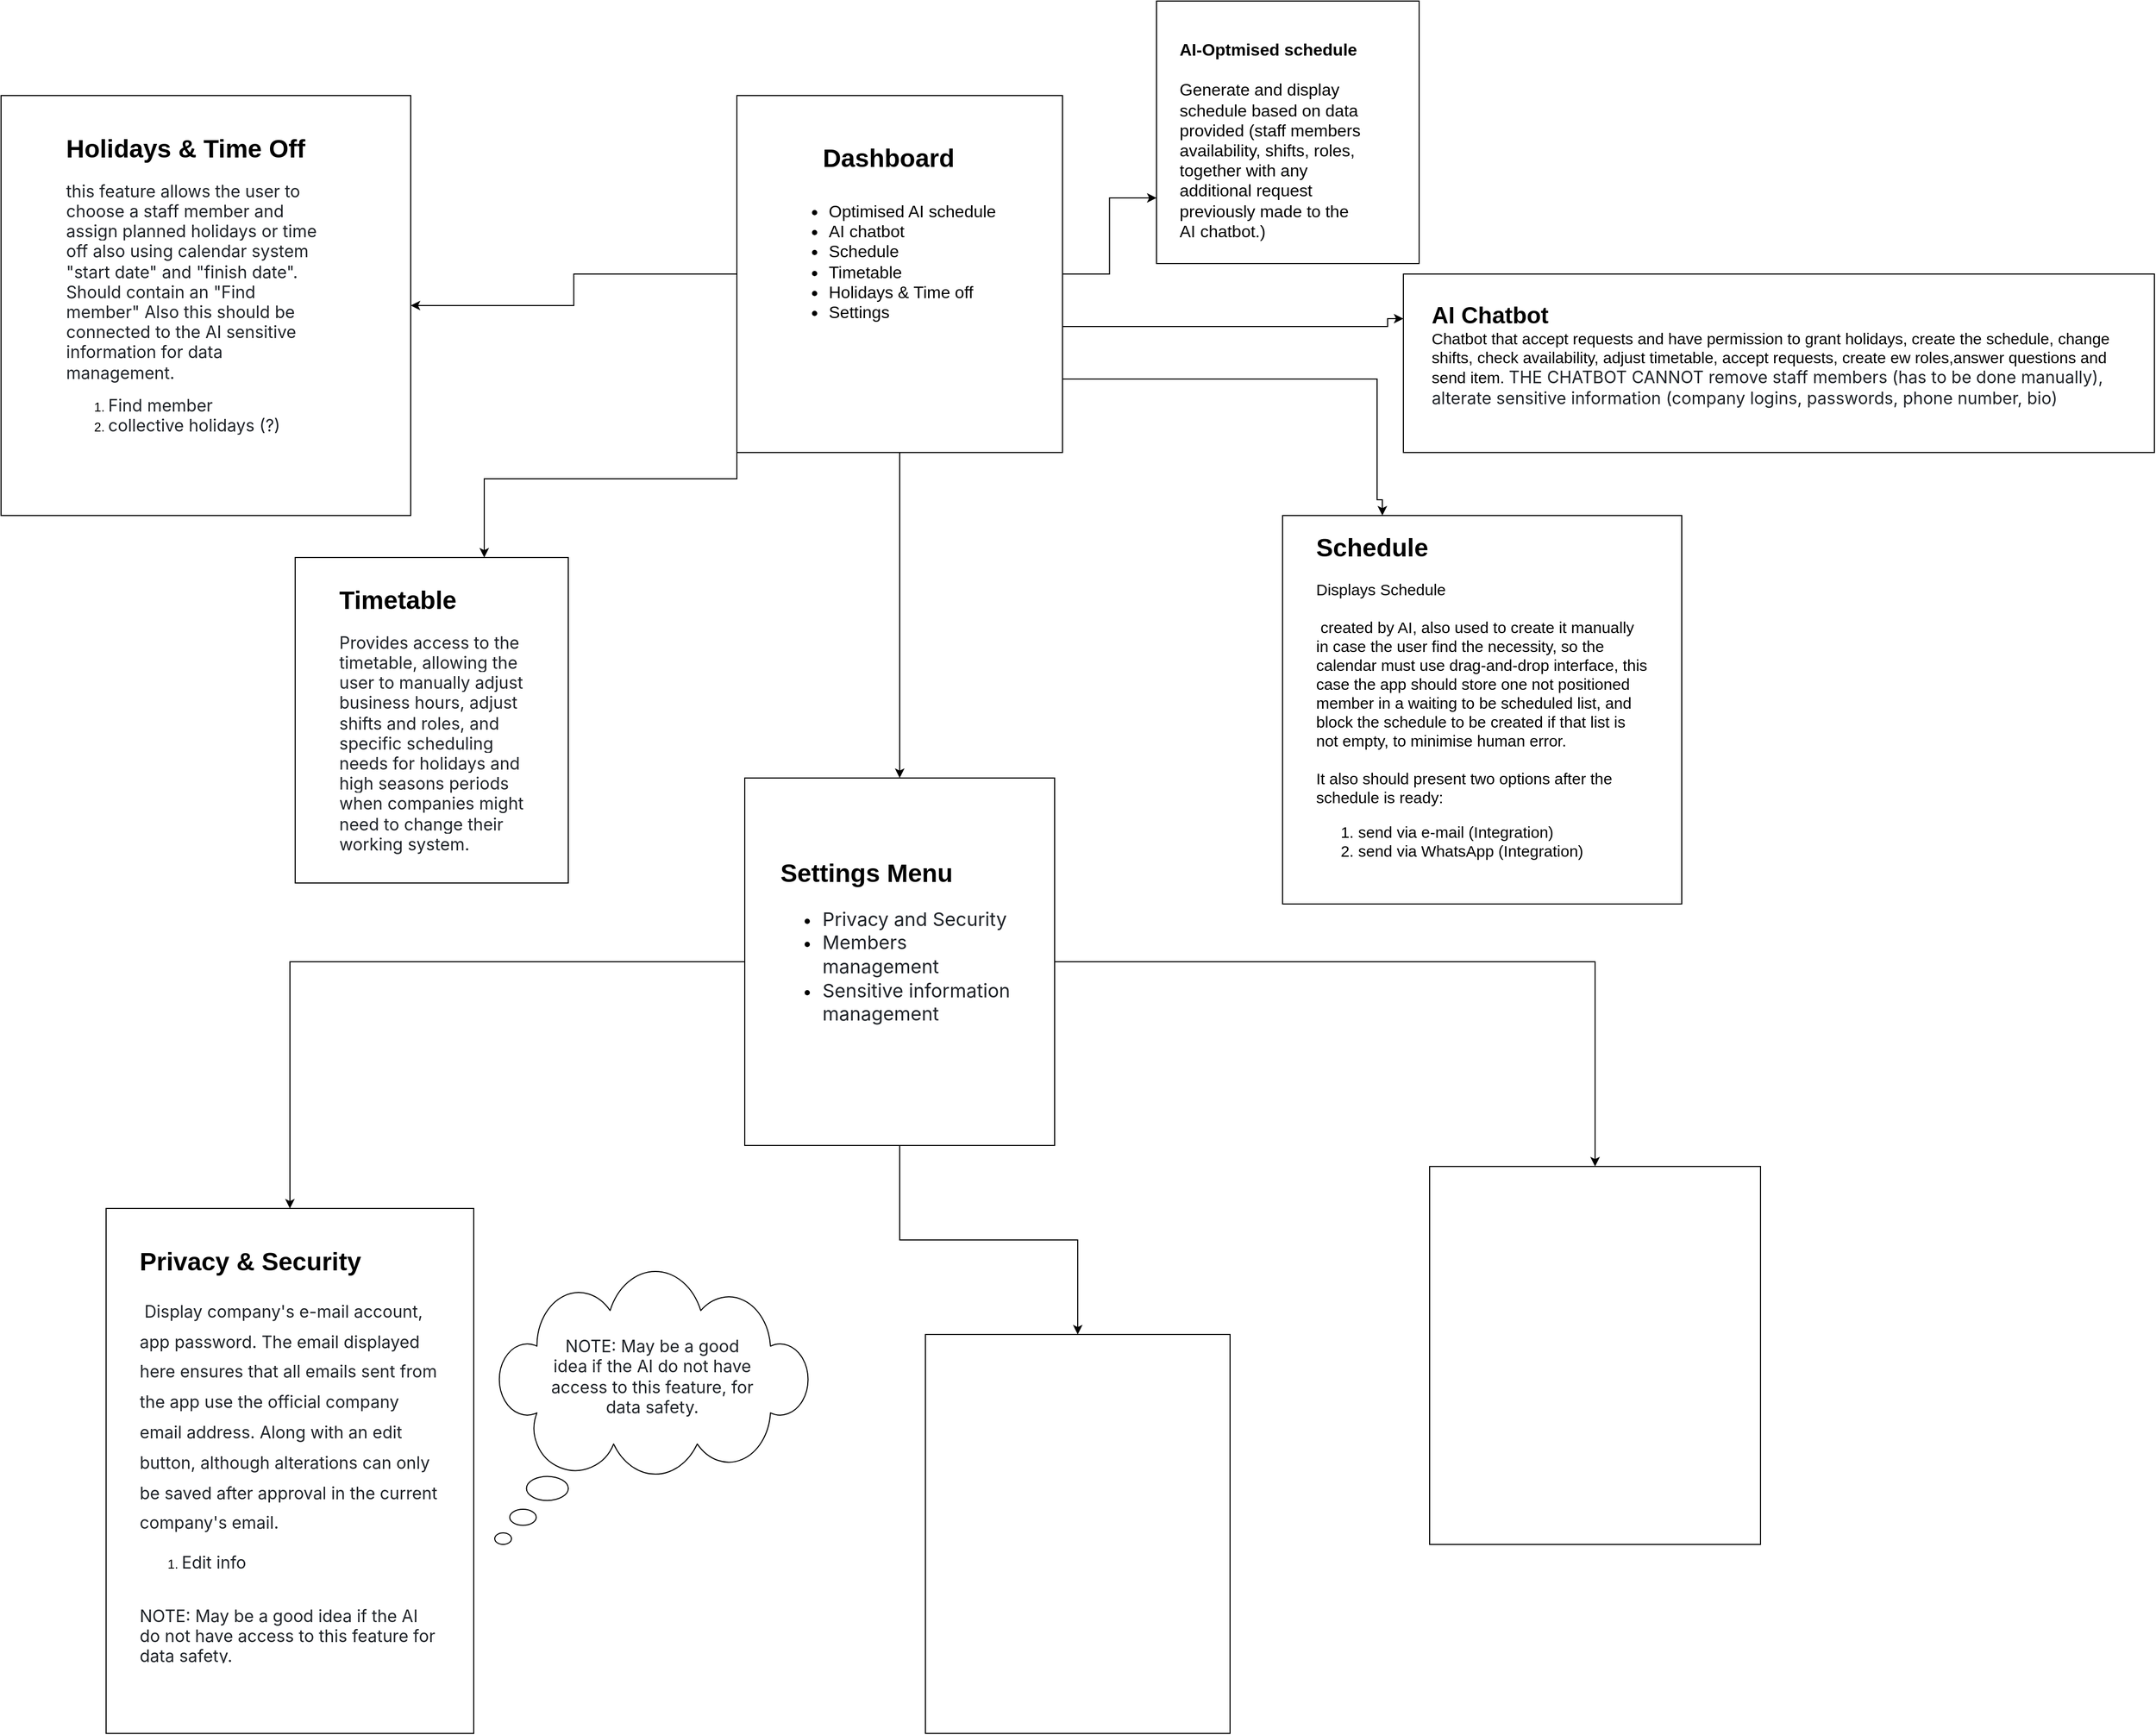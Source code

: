 <mxfile version="24.6.3" type="github">
  <diagram name="Page-1" id="hWc6c_K8vR9eIQ7MWBZz">
    <mxGraphModel dx="2815" dy="3368" grid="1" gridSize="10" guides="1" tooltips="1" connect="1" arrows="1" fold="1" page="1" pageScale="1" pageWidth="850" pageHeight="1100" math="0" shadow="0">
      <root>
        <mxCell id="0" />
        <mxCell id="1" parent="0" />
        <mxCell id="kdlszv8kuRYmDG17Q20z-28" style="edgeStyle=orthogonalEdgeStyle;rounded=0;orthogonalLoop=1;jettySize=auto;html=1;entryX=0;entryY=0.25;entryDx=0;entryDy=0;" edge="1" parent="1" source="kdlszv8kuRYmDG17Q20z-4" target="kdlszv8kuRYmDG17Q20z-23">
          <mxGeometry relative="1" as="geometry">
            <Array as="points">
              <mxPoint x="890" y="-1890" />
            </Array>
          </mxGeometry>
        </mxCell>
        <mxCell id="kdlszv8kuRYmDG17Q20z-30" style="edgeStyle=orthogonalEdgeStyle;rounded=0;orthogonalLoop=1;jettySize=auto;html=1;entryX=0;entryY=0.75;entryDx=0;entryDy=0;" edge="1" parent="1" source="kdlszv8kuRYmDG17Q20z-4" target="kdlszv8kuRYmDG17Q20z-18">
          <mxGeometry relative="1" as="geometry" />
        </mxCell>
        <mxCell id="kdlszv8kuRYmDG17Q20z-36" style="edgeStyle=orthogonalEdgeStyle;rounded=0;orthogonalLoop=1;jettySize=auto;html=1;exitX=1;exitY=0.75;exitDx=0;exitDy=0;entryX=0.25;entryY=0;entryDx=0;entryDy=0;" edge="1" parent="1" source="kdlszv8kuRYmDG17Q20z-4" target="kdlszv8kuRYmDG17Q20z-31">
          <mxGeometry relative="1" as="geometry">
            <Array as="points">
              <mxPoint x="540" y="-1840" />
              <mxPoint x="880" y="-1840" />
              <mxPoint x="880" y="-1725" />
              <mxPoint x="885" y="-1725" />
            </Array>
          </mxGeometry>
        </mxCell>
        <mxCell id="kdlszv8kuRYmDG17Q20z-45" style="edgeStyle=orthogonalEdgeStyle;rounded=0;orthogonalLoop=1;jettySize=auto;html=1;entryX=1;entryY=0.5;entryDx=0;entryDy=0;" edge="1" parent="1" source="kdlszv8kuRYmDG17Q20z-4" target="kdlszv8kuRYmDG17Q20z-37">
          <mxGeometry relative="1" as="geometry" />
        </mxCell>
        <mxCell id="kdlszv8kuRYmDG17Q20z-47" style="edgeStyle=orthogonalEdgeStyle;rounded=0;orthogonalLoop=1;jettySize=auto;html=1;exitX=0;exitY=1;exitDx=0;exitDy=0;" edge="1" parent="1" source="kdlszv8kuRYmDG17Q20z-4" target="kdlszv8kuRYmDG17Q20z-41">
          <mxGeometry relative="1" as="geometry">
            <Array as="points">
              <mxPoint x="270" y="-1745" />
              <mxPoint x="30" y="-1745" />
            </Array>
          </mxGeometry>
        </mxCell>
        <mxCell id="kdlszv8kuRYmDG17Q20z-48" style="edgeStyle=orthogonalEdgeStyle;rounded=0;orthogonalLoop=1;jettySize=auto;html=1;" edge="1" parent="1" source="kdlszv8kuRYmDG17Q20z-4" target="kdlszv8kuRYmDG17Q20z-42">
          <mxGeometry relative="1" as="geometry" />
        </mxCell>
        <mxCell id="kdlszv8kuRYmDG17Q20z-4" value="" style="rounded=0;whiteSpace=wrap;html=1;" vertex="1" parent="1">
          <mxGeometry x="270.5" y="-2110" width="310" height="340" as="geometry" />
        </mxCell>
        <mxCell id="kdlszv8kuRYmDG17Q20z-9" value="&lt;b&gt;&lt;font style=&quot;font-size: 24px;&quot;&gt;Dashboard&lt;/font&gt;&lt;/b&gt;" style="text;html=1;align=center;verticalAlign=middle;whiteSpace=wrap;rounded=0;fontSize=22;" vertex="1" parent="1">
          <mxGeometry x="290" y="-2080" width="250" height="60" as="geometry" />
        </mxCell>
        <mxCell id="kdlszv8kuRYmDG17Q20z-12" value="&lt;ul style=&quot;font-size: 16px;&quot;&gt;&lt;li&gt;Optimised AI schedule&lt;/li&gt;&lt;li&gt;AI chatbot&lt;/li&gt;&lt;li&gt;Schedule&lt;/li&gt;&lt;li&gt;Timetable&lt;/li&gt;&lt;li&gt;Holidays &amp;amp; Time off&lt;/li&gt;&lt;li&gt;&lt;span style=&quot;background-color: initial; font-size: 16px;&quot;&gt;Settings&lt;/span&gt;&lt;/li&gt;&lt;/ul&gt;" style="text;html=1;whiteSpace=wrap;overflow=hidden;rounded=0;spacingTop=0;spacing=0;" vertex="1" parent="1">
          <mxGeometry x="318" y="-2030" width="215" height="170" as="geometry" />
        </mxCell>
        <mxCell id="kdlszv8kuRYmDG17Q20z-18" value="" style="rounded=0;whiteSpace=wrap;html=1;" vertex="1" parent="1">
          <mxGeometry x="670" y="-2200" width="250" height="250" as="geometry" />
        </mxCell>
        <mxCell id="kdlszv8kuRYmDG17Q20z-21" value="&lt;font style=&quot;font-size: 16px;&quot;&gt;&lt;b style=&quot;&quot;&gt;AI-Optmised schedule&lt;/b&gt;&lt;/font&gt;&lt;div style=&quot;font-size: 16px;&quot;&gt;&lt;span style=&quot;background-color: initial;&quot;&gt;&lt;br&gt;&lt;/span&gt;&lt;/div&gt;&lt;div&gt;&lt;span style=&quot;background-color: initial; font-size: 16px;&quot;&gt;Generate and display schedule based on data provided (staff members availability, shifts, roles, together with any additional request previously made to the AI chatbot.)&lt;/span&gt;&lt;/div&gt;" style="text;html=1;whiteSpace=wrap;overflow=hidden;rounded=0;" vertex="1" parent="1">
          <mxGeometry x="690" y="-2170" width="180" height="220" as="geometry" />
        </mxCell>
        <mxCell id="kdlszv8kuRYmDG17Q20z-23" value="" style="rounded=0;whiteSpace=wrap;html=1;" vertex="1" parent="1">
          <mxGeometry x="905" y="-1940" width="715" height="170" as="geometry" />
        </mxCell>
        <mxCell id="kdlszv8kuRYmDG17Q20z-25" value="&lt;b&gt;&lt;font style=&quot;font-size: 22px;&quot;&gt;AI Chatbot&lt;/font&gt;&lt;/b&gt;&lt;div&gt;&lt;font style=&quot;font-size: 15px;&quot;&gt;Chatbot that accept requests and have permission to grant holidays, create the schedule, change shifts, check availability, adjust timetable, accept requests, create ew roles,answer questions and send item.&amp;nbsp;&lt;/font&gt;&lt;span style=&quot;background-color: rgb(255, 255, 255); color: rgb(31, 35, 40); font-family: -apple-system, BlinkMacSystemFont, &amp;quot;Segoe UI&amp;quot;, &amp;quot;Noto Sans&amp;quot;, Helvetica, Arial, sans-serif, &amp;quot;Apple Color Emoji&amp;quot;, &amp;quot;Segoe UI Emoji&amp;quot;; font-size: 16px;&quot;&gt;THE CHATBOT CANNOT remove staff members (has to be done manually), alterate sensitive information (company logins, passwords, phone number, bio)&lt;/span&gt;&lt;/div&gt;" style="text;html=1;whiteSpace=wrap;overflow=hidden;rounded=0;" vertex="1" parent="1">
          <mxGeometry x="930" y="-1920" width="660" height="120" as="geometry" />
        </mxCell>
        <mxCell id="kdlszv8kuRYmDG17Q20z-31" value="" style="rounded=0;whiteSpace=wrap;html=1;" vertex="1" parent="1">
          <mxGeometry x="790" y="-1710" width="380" height="370" as="geometry" />
        </mxCell>
        <mxCell id="kdlszv8kuRYmDG17Q20z-32" value="&lt;h1 style=&quot;margin-top: 0px;&quot;&gt;Schedule&lt;/h1&gt;&lt;div style=&quot;font-size: 15px;&quot;&gt;Displays Schedule&lt;/div&gt;&lt;div style=&quot;font-size: 15px;&quot;&gt;&lt;br&gt;&lt;/div&gt;&lt;div style=&quot;font-size: 15px;&quot;&gt;&amp;nbsp;created by AI, also used to create it manually in case the user find the necessity, so the calendar must use drag-and-drop interface, this case the app should store one not positioned member in a waiting to be scheduled list, and block the schedule to be created if that list is not empty, to minimise human error.&amp;nbsp;&lt;/div&gt;&lt;div style=&quot;font-size: 15px;&quot;&gt;&lt;br&gt;&lt;/div&gt;&lt;div style=&quot;font-size: 15px;&quot;&gt;&lt;span style=&quot;background-color: initial;&quot;&gt;It also should present two options after the schedule is ready:&lt;/span&gt;&lt;/div&gt;&lt;div style=&quot;font-size: 15px;&quot;&gt;&lt;ol&gt;&lt;li&gt;&lt;span style=&quot;background-color: initial;&quot;&gt;send via e-mail (Integration)&lt;/span&gt;&lt;/li&gt;&lt;li&gt;send via WhatsApp (Integration)&lt;/li&gt;&lt;/ol&gt;&lt;/div&gt;" style="text;html=1;whiteSpace=wrap;overflow=hidden;rounded=0;" vertex="1" parent="1">
          <mxGeometry x="820" y="-1700" width="320" height="340" as="geometry" />
        </mxCell>
        <mxCell id="kdlszv8kuRYmDG17Q20z-37" value="" style="rounded=0;whiteSpace=wrap;html=1;" vertex="1" parent="1">
          <mxGeometry x="-430" y="-2110" width="390" height="400" as="geometry" />
        </mxCell>
        <mxCell id="kdlszv8kuRYmDG17Q20z-41" value="" style="rounded=0;whiteSpace=wrap;html=1;" vertex="1" parent="1">
          <mxGeometry x="-150" y="-1670" width="260" height="310" as="geometry" />
        </mxCell>
        <mxCell id="kdlszv8kuRYmDG17Q20z-56" style="edgeStyle=orthogonalEdgeStyle;rounded=0;orthogonalLoop=1;jettySize=auto;html=1;entryX=0.5;entryY=0;entryDx=0;entryDy=0;" edge="1" parent="1" source="kdlszv8kuRYmDG17Q20z-42" target="kdlszv8kuRYmDG17Q20z-53">
          <mxGeometry relative="1" as="geometry" />
        </mxCell>
        <mxCell id="kdlszv8kuRYmDG17Q20z-57" style="edgeStyle=orthogonalEdgeStyle;rounded=0;orthogonalLoop=1;jettySize=auto;html=1;entryX=0.5;entryY=0;entryDx=0;entryDy=0;" edge="1" parent="1" source="kdlszv8kuRYmDG17Q20z-42" target="kdlszv8kuRYmDG17Q20z-55">
          <mxGeometry relative="1" as="geometry" />
        </mxCell>
        <mxCell id="kdlszv8kuRYmDG17Q20z-58" style="edgeStyle=orthogonalEdgeStyle;rounded=0;orthogonalLoop=1;jettySize=auto;html=1;entryX=0.5;entryY=0;entryDx=0;entryDy=0;" edge="1" parent="1" source="kdlszv8kuRYmDG17Q20z-42" target="kdlszv8kuRYmDG17Q20z-54">
          <mxGeometry relative="1" as="geometry" />
        </mxCell>
        <mxCell id="kdlszv8kuRYmDG17Q20z-42" value="" style="rounded=0;whiteSpace=wrap;html=1;" vertex="1" parent="1">
          <mxGeometry x="278" y="-1460" width="295" height="350" as="geometry" />
        </mxCell>
        <mxCell id="kdlszv8kuRYmDG17Q20z-50" value="&lt;h1 style=&quot;margin-top: 0px;&quot;&gt;Holidays &amp;amp; Time Off&lt;/h1&gt;&lt;p&gt;&lt;span style=&quot;color: rgb(31, 35, 40); font-family: -apple-system, BlinkMacSystemFont, &amp;quot;Segoe UI&amp;quot;, &amp;quot;Noto Sans&amp;quot;, Helvetica, Arial, sans-serif, &amp;quot;Apple Color Emoji&amp;quot;, &amp;quot;Segoe UI Emoji&amp;quot;; font-size: 16px; background-color: rgb(255, 255, 255);&quot;&gt;this feature allows the user to choose a staff member and assign planned holidays or time off also using calendar system &quot;start date&quot; and &quot;finish date&quot;. Should contain an &quot;Find member&quot; Also this should be connected to the AI sensitive information for data management.&lt;/span&gt;&lt;/p&gt;&lt;p&gt;&lt;/p&gt;&lt;ol&gt;&lt;li&gt;&lt;span style=&quot;color: rgb(31, 35, 40); font-family: -apple-system, BlinkMacSystemFont, &amp;quot;Segoe UI&amp;quot;, &amp;quot;Noto Sans&amp;quot;, Helvetica, Arial, sans-serif, &amp;quot;Apple Color Emoji&amp;quot;, &amp;quot;Segoe UI Emoji&amp;quot;; font-size: 16px; background-color: rgb(255, 255, 255);&quot;&gt;Find member&lt;/span&gt;&lt;/li&gt;&lt;li&gt;&lt;font face=&quot;-apple-system, BlinkMacSystemFont, Segoe UI, Noto Sans, Helvetica, Arial, sans-serif, Apple Color Emoji, Segoe UI Emoji&quot; color=&quot;#1f2328&quot;&gt;&lt;span style=&quot;font-size: 16px; background-color: rgb(255, 255, 255);&quot;&gt;collective holidays (?)&lt;/span&gt;&lt;/font&gt;&lt;/li&gt;&lt;/ol&gt;&lt;p&gt;&lt;/p&gt;" style="text;html=1;whiteSpace=wrap;overflow=hidden;rounded=0;" vertex="1" parent="1">
          <mxGeometry x="-370" y="-2080" width="250" height="290" as="geometry" />
        </mxCell>
        <mxCell id="kdlszv8kuRYmDG17Q20z-51" value="&lt;h1 style=&quot;margin-top: 0px;&quot;&gt;Timetable&lt;/h1&gt;&lt;p&gt;&lt;span style=&quot;color: rgb(31, 35, 40); font-family: -apple-system, BlinkMacSystemFont, &amp;quot;Segoe UI&amp;quot;, &amp;quot;Noto Sans&amp;quot;, Helvetica, Arial, sans-serif, &amp;quot;Apple Color Emoji&amp;quot;, &amp;quot;Segoe UI Emoji&amp;quot;; font-size: 16px; background-color: rgb(255, 255, 255);&quot;&gt;Provides access to the timetable, allowing the user to manually adjust business hours, adjust shifts and roles, and specific scheduling needs for holidays and high seasons periods when companies might need to change their working system.&lt;/span&gt;&lt;br&gt;&lt;/p&gt;" style="text;html=1;whiteSpace=wrap;overflow=hidden;rounded=0;" vertex="1" parent="1">
          <mxGeometry x="-110" y="-1650" width="180" height="270" as="geometry" />
        </mxCell>
        <mxCell id="kdlszv8kuRYmDG17Q20z-52" value="&lt;h1 style=&quot;margin-top: 0px;&quot;&gt;&lt;span style=&quot;background-color: initial;&quot;&gt;Settings Menu&lt;/span&gt;&lt;/h1&gt;&lt;h1 style=&quot;margin-top: 0px; font-size: 18px;&quot;&gt;&lt;ul&gt;&lt;li&gt;&lt;span style=&quot;font-weight: normal;&quot;&gt;&lt;span style=&quot;color: rgb(31, 35, 40); font-family: -apple-system, BlinkMacSystemFont, &amp;quot;Segoe UI&amp;quot;, &amp;quot;Noto Sans&amp;quot;, Helvetica, Arial, sans-serif, &amp;quot;Apple Color Emoji&amp;quot;, &amp;quot;Segoe UI Emoji&amp;quot;; background-color: rgb(255, 255, 255);&quot;&gt;Privacy and Security&lt;/span&gt;&lt;br&gt;&lt;/span&gt;&lt;/li&gt;&lt;li&gt;&lt;span style=&quot;color: rgb(31, 35, 40); font-family: -apple-system, BlinkMacSystemFont, &amp;quot;Segoe UI&amp;quot;, &amp;quot;Noto Sans&amp;quot;, Helvetica, Arial, sans-serif, &amp;quot;Apple Color Emoji&amp;quot;, &amp;quot;Segoe UI Emoji&amp;quot;; background-color: rgb(255, 255, 255); font-weight: normal;&quot;&gt;Members management&lt;br&gt;&lt;/span&gt;&lt;/li&gt;&lt;li&gt;&lt;span style=&quot;color: rgb(31, 35, 40); font-family: -apple-system, BlinkMacSystemFont, &amp;quot;Segoe UI&amp;quot;, &amp;quot;Noto Sans&amp;quot;, Helvetica, Arial, sans-serif, &amp;quot;Apple Color Emoji&amp;quot;, &amp;quot;Segoe UI Emoji&amp;quot;; background-color: rgb(255, 255, 255);&quot;&gt;&lt;span style=&quot;font-weight: normal;&quot;&gt;Sensitive information management&lt;/span&gt;&lt;br&gt;&lt;/span&gt;&lt;/li&gt;&lt;/ul&gt;&lt;/h1&gt;" style="text;html=1;whiteSpace=wrap;overflow=hidden;rounded=0;" vertex="1" parent="1">
          <mxGeometry x="310" y="-1390" width="230" height="195" as="geometry" />
        </mxCell>
        <mxCell id="kdlszv8kuRYmDG17Q20z-53" value="" style="rounded=0;whiteSpace=wrap;html=1;" vertex="1" parent="1">
          <mxGeometry x="-330" y="-1050" width="350" height="500" as="geometry" />
        </mxCell>
        <mxCell id="kdlszv8kuRYmDG17Q20z-54" value="" style="rounded=0;whiteSpace=wrap;html=1;" vertex="1" parent="1">
          <mxGeometry x="450" y="-930" width="290" height="380" as="geometry" />
        </mxCell>
        <mxCell id="kdlszv8kuRYmDG17Q20z-55" value="" style="rounded=0;whiteSpace=wrap;html=1;" vertex="1" parent="1">
          <mxGeometry x="930" y="-1090" width="315" height="360" as="geometry" />
        </mxCell>
        <mxCell id="kdlszv8kuRYmDG17Q20z-62" value="&lt;h1 style=&quot;margin-top: 0px;&quot;&gt;&lt;span style=&quot;background-color: initial;&quot;&gt;Privacy &amp;amp; Security&lt;/span&gt;&lt;/h1&gt;&lt;h1 style=&quot;margin-top: 0px;&quot;&gt;&lt;span style=&quot;color: rgb(31, 35, 40); font-family: -apple-system, BlinkMacSystemFont, &amp;quot;Segoe UI&amp;quot;, &amp;quot;Noto Sans&amp;quot;, Helvetica, Arial, sans-serif, &amp;quot;Apple Color Emoji&amp;quot;, &amp;quot;Segoe UI Emoji&amp;quot;; font-size: 16px; font-weight: 400; background-color: rgb(255, 255, 255);&quot;&gt;&amp;nbsp;Display company&#39;s e-mail account, app password. The email displayed here ensures that all emails sent from the app use the official company email address. Along with an edit button, although alterations can only be saved after approval in the current company&#39;s email.&lt;/span&gt;&lt;br&gt;&lt;/h1&gt;&lt;div&gt;&lt;ol&gt;&lt;li&gt;&lt;span style=&quot;color: rgb(31, 35, 40); font-family: -apple-system, BlinkMacSystemFont, &amp;quot;Segoe UI&amp;quot;, &amp;quot;Noto Sans&amp;quot;, Helvetica, Arial, sans-serif, &amp;quot;Apple Color Emoji&amp;quot;, &amp;quot;Segoe UI Emoji&amp;quot;; font-size: 16px; font-weight: 400; background-color: rgb(255, 255, 255);&quot;&gt;Edit info&lt;/span&gt;&lt;/li&gt;&lt;/ol&gt;&lt;font face=&quot;-apple-system, BlinkMacSystemFont, Segoe UI, Noto Sans, Helvetica, Arial, sans-serif, Apple Color Emoji, Segoe UI Emoji&quot; color=&quot;#1f2328&quot;&gt;&lt;span style=&quot;font-size: 16px;&quot;&gt;&lt;div&gt;&lt;font face=&quot;-apple-system, BlinkMacSystemFont, Segoe UI, Noto Sans, Helvetica, Arial, sans-serif, Apple Color Emoji, Segoe UI Emoji&quot; color=&quot;#1f2328&quot;&gt;&lt;span style=&quot;font-size: 16px;&quot;&gt;&lt;br&gt;&lt;/span&gt;&lt;/font&gt;&lt;/div&gt;NOTE: May be a good idea if the AI do not have access to this feature for data safety.&lt;/span&gt;&lt;/font&gt;&lt;/div&gt;&lt;div&gt;&lt;font face=&quot;-apple-system, BlinkMacSystemFont, Segoe UI, Noto Sans, Helvetica, Arial, sans-serif, Apple Color Emoji, Segoe UI Emoji&quot; color=&quot;#1f2328&quot;&gt;&lt;span style=&quot;font-size: 16px;&quot;&gt;&lt;br&gt;&lt;/span&gt;&lt;/font&gt;&lt;/div&gt;" style="text;html=1;whiteSpace=wrap;overflow=hidden;rounded=0;" vertex="1" parent="1">
          <mxGeometry x="-300" y="-1020" width="290" height="400" as="geometry" />
        </mxCell>
        <mxCell id="kdlszv8kuRYmDG17Q20z-64" value="" style="whiteSpace=wrap;html=1;shape=mxgraph.basic.cloud_callout" vertex="1" parent="1">
          <mxGeometry x="40" y="-990" width="300" height="260" as="geometry" />
        </mxCell>
        <mxCell id="kdlszv8kuRYmDG17Q20z-66" value="&lt;span style=&quot;color: rgb(31, 35, 40); font-family: -apple-system, BlinkMacSystemFont, &amp;quot;Segoe UI&amp;quot;, &amp;quot;Noto Sans&amp;quot;, Helvetica, Arial, sans-serif, &amp;quot;Apple Color Emoji&amp;quot;, &amp;quot;Segoe UI Emoji&amp;quot;; font-size: 16px; text-align: left;&quot;&gt;NOTE: May be a good idea if the AI do not have access to this feature, for data safety.&lt;/span&gt;" style="text;html=1;align=center;verticalAlign=middle;whiteSpace=wrap;rounded=0;" vertex="1" parent="1">
          <mxGeometry x="90" y="-930" width="200" height="80" as="geometry" />
        </mxCell>
      </root>
    </mxGraphModel>
  </diagram>
</mxfile>
